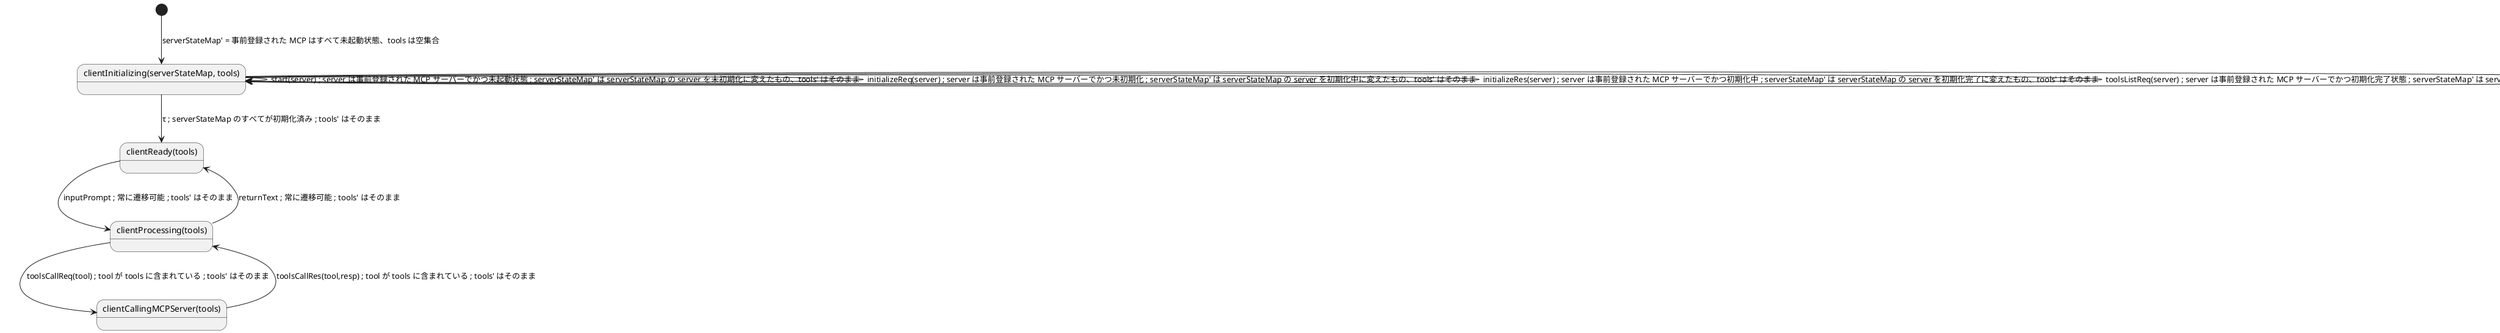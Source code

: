 @startuml

state "clientInitializing(serverStateMap, tools)" as c0
state "clientReady(tools)" as c1
state "clientProcessing(tools)" as c2
state "clientCallingMCPServer(tools)" as c3
[*] --> c0 : serverStateMap' = 事前登録された MCP はすべて未起動状態、tools は空集合
c0 --> c1 : τ ; serverStateMap のすべてが初期化済み ; tools' はそのまま
c0 --> c0 : start(server) ; server は事前登録された MCP サーバーでかつ未起動状態 ; serverStateMap' は serverStateMap の server を未初期化に変えたもの、tools' はそのまま
c0 --> c0 : initializeReq(server) ; server は事前登録された MCP サーバーでかつ未初期化 ; serverStateMap' は serverStateMap の server を初期化中に変えたもの、tools' はそのまま
c0 --> c0 : initializeRes(server) ; server は事前登録された MCP サーバーでかつ初期化中 ; serverStateMap' は serverStateMap の server を初期化完了に変えたもの、tools' はそのまま
c0 --> c0 : toolsListReq(server) ; server は事前登録された MCP サーバーでかつ初期化完了状態 ; serverStateMap' は serverStateMap の server をツールリスト待ちに変えたもの、tools' はそのまま
c0 --> c0 : toolsListRes(server,ts) ; server は事前登録された MCP サーバーでかつ初期化完了状態 ; serverStateMap' は serverStateMap の server をツールリスト完了に変えたもの、tools' は tools に ts を加えたもの
c1 --> c2 : inputPrompt ; 常に遷移可能 ; tools' はそのまま
c2 --> c1 : returnText ; 常に遷移可能 ; tools' はそのまま
c2 --> c3 : toolsCallReq(tool) ; tool が tools に含まれている ; tools' はそのまま
c3 --> c2 : toolsCallRes(tool,resp) ; tool が tools に含まれている ; tools' はそのまま
  
@enduml
